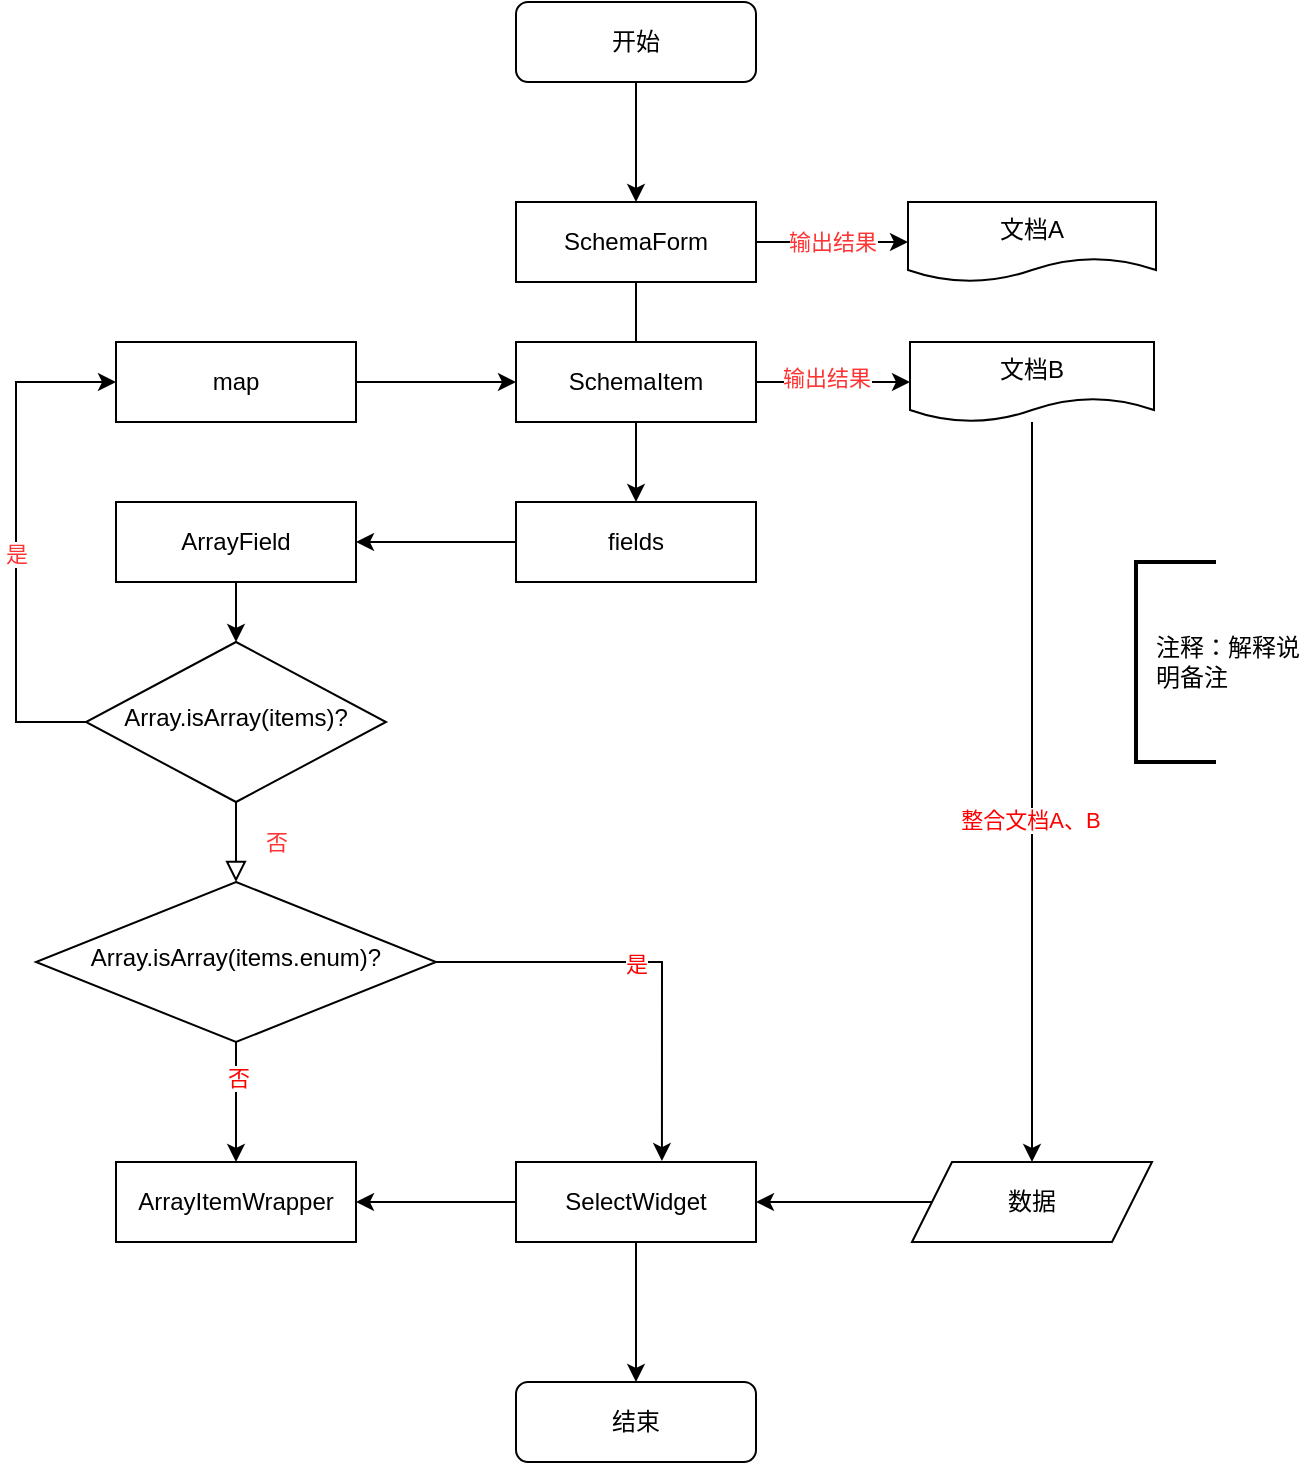 <mxfile version="21.1.2" type="device">
  <diagram id="C5RBs43oDa-KdzZeNtuy" name="Page-1">
    <mxGraphModel dx="954" dy="727" grid="1" gridSize="10" guides="1" tooltips="1" connect="1" arrows="1" fold="1" page="1" pageScale="1" pageWidth="900" pageHeight="1600" math="0" shadow="0">
      <root>
        <mxCell id="WIyWlLk6GJQsqaUBKTNV-0" />
        <mxCell id="WIyWlLk6GJQsqaUBKTNV-1" parent="WIyWlLk6GJQsqaUBKTNV-0" />
        <mxCell id="WQZa8UEeUyDz01iGYJ9n-14" style="edgeStyle=orthogonalEdgeStyle;rounded=0;orthogonalLoop=1;jettySize=auto;html=1;" edge="1" parent="WIyWlLk6GJQsqaUBKTNV-1" source="WIyWlLk6GJQsqaUBKTNV-3" target="WQZa8UEeUyDz01iGYJ9n-2">
          <mxGeometry relative="1" as="geometry" />
        </mxCell>
        <mxCell id="WIyWlLk6GJQsqaUBKTNV-3" value="开始" style="rounded=1;whiteSpace=wrap;html=1;fontSize=12;glass=0;strokeWidth=1;shadow=0;" parent="WIyWlLk6GJQsqaUBKTNV-1" vertex="1">
          <mxGeometry x="380" y="90" width="120" height="40" as="geometry" />
        </mxCell>
        <mxCell id="WIyWlLk6GJQsqaUBKTNV-4" value="&lt;font color=&quot;#ff3333&quot;&gt;否&lt;/font&gt;" style="rounded=0;html=1;jettySize=auto;orthogonalLoop=1;fontSize=11;endArrow=block;endFill=0;endSize=8;strokeWidth=1;shadow=0;labelBackgroundColor=none;edgeStyle=orthogonalEdgeStyle;" parent="WIyWlLk6GJQsqaUBKTNV-1" source="WIyWlLk6GJQsqaUBKTNV-6" target="WIyWlLk6GJQsqaUBKTNV-10" edge="1">
          <mxGeometry y="20" relative="1" as="geometry">
            <mxPoint as="offset" />
          </mxGeometry>
        </mxCell>
        <mxCell id="WQZa8UEeUyDz01iGYJ9n-19" style="edgeStyle=orthogonalEdgeStyle;rounded=0;orthogonalLoop=1;jettySize=auto;html=1;entryX=0;entryY=0.5;entryDx=0;entryDy=0;" edge="1" parent="WIyWlLk6GJQsqaUBKTNV-1" source="WIyWlLk6GJQsqaUBKTNV-6" target="WQZa8UEeUyDz01iGYJ9n-17">
          <mxGeometry relative="1" as="geometry">
            <Array as="points">
              <mxPoint x="130" y="450" />
              <mxPoint x="130" y="280" />
            </Array>
          </mxGeometry>
        </mxCell>
        <mxCell id="WQZa8UEeUyDz01iGYJ9n-20" value="&lt;font color=&quot;#ff3333&quot;&gt;是&lt;/font&gt;" style="edgeLabel;html=1;align=center;verticalAlign=middle;resizable=0;points=[];" vertex="1" connectable="0" parent="WQZa8UEeUyDz01iGYJ9n-19">
          <mxGeometry x="-0.055" relative="1" as="geometry">
            <mxPoint y="1" as="offset" />
          </mxGeometry>
        </mxCell>
        <mxCell id="WIyWlLk6GJQsqaUBKTNV-6" value="Array.isArray(items)?" style="rhombus;whiteSpace=wrap;html=1;shadow=0;fontFamily=Helvetica;fontSize=12;align=center;strokeWidth=1;spacing=6;spacingTop=-4;" parent="WIyWlLk6GJQsqaUBKTNV-1" vertex="1">
          <mxGeometry x="165" y="410" width="150" height="80" as="geometry" />
        </mxCell>
        <mxCell id="WQZa8UEeUyDz01iGYJ9n-27" style="edgeStyle=orthogonalEdgeStyle;rounded=0;orthogonalLoop=1;jettySize=auto;html=1;entryX=0.5;entryY=0;entryDx=0;entryDy=0;" edge="1" parent="WIyWlLk6GJQsqaUBKTNV-1" source="WIyWlLk6GJQsqaUBKTNV-10" target="WQZa8UEeUyDz01iGYJ9n-23">
          <mxGeometry relative="1" as="geometry" />
        </mxCell>
        <mxCell id="WQZa8UEeUyDz01iGYJ9n-32" value="&lt;font color=&quot;#ff0000&quot;&gt;否&lt;/font&gt;" style="edgeLabel;html=1;align=center;verticalAlign=middle;resizable=0;points=[];" vertex="1" connectable="0" parent="WQZa8UEeUyDz01iGYJ9n-27">
          <mxGeometry x="-0.42" y="1" relative="1" as="geometry">
            <mxPoint as="offset" />
          </mxGeometry>
        </mxCell>
        <mxCell id="WQZa8UEeUyDz01iGYJ9n-28" style="edgeStyle=orthogonalEdgeStyle;rounded=0;orthogonalLoop=1;jettySize=auto;html=1;entryX=0.608;entryY=-0.012;entryDx=0;entryDy=0;entryPerimeter=0;" edge="1" parent="WIyWlLk6GJQsqaUBKTNV-1" source="WIyWlLk6GJQsqaUBKTNV-10" target="WQZa8UEeUyDz01iGYJ9n-24">
          <mxGeometry relative="1" as="geometry" />
        </mxCell>
        <mxCell id="WQZa8UEeUyDz01iGYJ9n-31" value="&lt;font color=&quot;#ff0000&quot;&gt;是&lt;/font&gt;" style="edgeLabel;html=1;align=center;verticalAlign=middle;resizable=0;points=[];" vertex="1" connectable="0" parent="WQZa8UEeUyDz01iGYJ9n-28">
          <mxGeometry x="-0.062" relative="1" as="geometry">
            <mxPoint y="1" as="offset" />
          </mxGeometry>
        </mxCell>
        <mxCell id="WIyWlLk6GJQsqaUBKTNV-10" value="Array.isArray(items.enum)?" style="rhombus;whiteSpace=wrap;html=1;shadow=0;fontFamily=Helvetica;fontSize=12;align=center;strokeWidth=1;spacing=6;spacingTop=-4;" parent="WIyWlLk6GJQsqaUBKTNV-1" vertex="1">
          <mxGeometry x="140" y="530" width="200" height="80" as="geometry" />
        </mxCell>
        <mxCell id="WIyWlLk6GJQsqaUBKTNV-11" value="结束" style="rounded=1;whiteSpace=wrap;html=1;fontSize=12;glass=0;strokeWidth=1;shadow=0;" parent="WIyWlLk6GJQsqaUBKTNV-1" vertex="1">
          <mxGeometry x="380" y="780" width="120" height="40" as="geometry" />
        </mxCell>
        <mxCell id="WQZa8UEeUyDz01iGYJ9n-5" value="&lt;font color=&quot;#ff3333&quot;&gt;输出结果&lt;/font&gt;" style="edgeStyle=orthogonalEdgeStyle;rounded=0;orthogonalLoop=1;jettySize=auto;html=1;entryX=0;entryY=0.5;entryDx=0;entryDy=0;" edge="1" parent="WIyWlLk6GJQsqaUBKTNV-1" source="WQZa8UEeUyDz01iGYJ9n-2" target="WQZa8UEeUyDz01iGYJ9n-4">
          <mxGeometry relative="1" as="geometry">
            <mxPoint x="570" y="200" as="targetPoint" />
          </mxGeometry>
        </mxCell>
        <mxCell id="WQZa8UEeUyDz01iGYJ9n-15" value="" style="edgeStyle=orthogonalEdgeStyle;rounded=0;orthogonalLoop=1;jettySize=auto;html=1;" edge="1" parent="WIyWlLk6GJQsqaUBKTNV-1" source="WQZa8UEeUyDz01iGYJ9n-2" target="WQZa8UEeUyDz01iGYJ9n-11">
          <mxGeometry relative="1" as="geometry" />
        </mxCell>
        <mxCell id="WQZa8UEeUyDz01iGYJ9n-2" value="SchemaForm" style="rounded=0;whiteSpace=wrap;html=1;" vertex="1" parent="WIyWlLk6GJQsqaUBKTNV-1">
          <mxGeometry x="380" y="190" width="120" height="40" as="geometry" />
        </mxCell>
        <mxCell id="WQZa8UEeUyDz01iGYJ9n-7" style="edgeStyle=orthogonalEdgeStyle;rounded=0;orthogonalLoop=1;jettySize=auto;html=1;entryX=0;entryY=0.5;entryDx=0;entryDy=0;" edge="1" parent="WIyWlLk6GJQsqaUBKTNV-1" source="WQZa8UEeUyDz01iGYJ9n-3" target="WQZa8UEeUyDz01iGYJ9n-6">
          <mxGeometry relative="1" as="geometry" />
        </mxCell>
        <mxCell id="WQZa8UEeUyDz01iGYJ9n-8" value="&lt;font color=&quot;#ff3333&quot;&gt;输出结果&lt;/font&gt;" style="edgeLabel;html=1;align=center;verticalAlign=middle;resizable=0;points=[];" vertex="1" connectable="0" parent="WQZa8UEeUyDz01iGYJ9n-7">
          <mxGeometry x="-0.103" y="2" relative="1" as="geometry">
            <mxPoint as="offset" />
          </mxGeometry>
        </mxCell>
        <mxCell id="WQZa8UEeUyDz01iGYJ9n-3" value="SchemaItem" style="rounded=0;whiteSpace=wrap;html=1;" vertex="1" parent="WIyWlLk6GJQsqaUBKTNV-1">
          <mxGeometry x="380" y="260" width="120" height="40" as="geometry" />
        </mxCell>
        <mxCell id="WQZa8UEeUyDz01iGYJ9n-4" value="文档A" style="shape=document;whiteSpace=wrap;html=1;boundedLbl=1;" vertex="1" parent="WIyWlLk6GJQsqaUBKTNV-1">
          <mxGeometry x="576" y="190" width="124" height="40" as="geometry" />
        </mxCell>
        <mxCell id="WQZa8UEeUyDz01iGYJ9n-25" style="edgeStyle=orthogonalEdgeStyle;rounded=0;orthogonalLoop=1;jettySize=auto;html=1;entryX=0.5;entryY=0;entryDx=0;entryDy=0;" edge="1" parent="WIyWlLk6GJQsqaUBKTNV-1" source="WQZa8UEeUyDz01iGYJ9n-6" target="WQZa8UEeUyDz01iGYJ9n-22">
          <mxGeometry relative="1" as="geometry" />
        </mxCell>
        <mxCell id="WQZa8UEeUyDz01iGYJ9n-33" value="&lt;font color=&quot;#ff0000&quot;&gt;整合文档A、B&lt;br&gt;&lt;/font&gt;" style="edgeLabel;html=1;align=center;verticalAlign=middle;resizable=0;points=[];" vertex="1" connectable="0" parent="WQZa8UEeUyDz01iGYJ9n-25">
          <mxGeometry x="0.073" y="-1" relative="1" as="geometry">
            <mxPoint as="offset" />
          </mxGeometry>
        </mxCell>
        <mxCell id="WQZa8UEeUyDz01iGYJ9n-6" value="文档B" style="shape=document;whiteSpace=wrap;html=1;boundedLbl=1;" vertex="1" parent="WIyWlLk6GJQsqaUBKTNV-1">
          <mxGeometry x="577" y="260" width="122" height="40" as="geometry" />
        </mxCell>
        <mxCell id="WQZa8UEeUyDz01iGYJ9n-9" value="注释：解释说&lt;br&gt;明备注" style="strokeWidth=2;html=1;shape=mxgraph.flowchart.annotation_1;align=left;pointerEvents=1;spacingLeft=8;" vertex="1" parent="WIyWlLk6GJQsqaUBKTNV-1">
          <mxGeometry x="690" y="370" width="40" height="100" as="geometry" />
        </mxCell>
        <mxCell id="WQZa8UEeUyDz01iGYJ9n-13" style="edgeStyle=orthogonalEdgeStyle;rounded=0;orthogonalLoop=1;jettySize=auto;html=1;entryX=1;entryY=0.5;entryDx=0;entryDy=0;" edge="1" parent="WIyWlLk6GJQsqaUBKTNV-1" source="WQZa8UEeUyDz01iGYJ9n-11" target="WQZa8UEeUyDz01iGYJ9n-12">
          <mxGeometry relative="1" as="geometry" />
        </mxCell>
        <mxCell id="WQZa8UEeUyDz01iGYJ9n-11" value="fields" style="rounded=0;whiteSpace=wrap;html=1;" vertex="1" parent="WIyWlLk6GJQsqaUBKTNV-1">
          <mxGeometry x="380" y="340" width="120" height="40" as="geometry" />
        </mxCell>
        <mxCell id="WQZa8UEeUyDz01iGYJ9n-16" style="edgeStyle=orthogonalEdgeStyle;rounded=0;orthogonalLoop=1;jettySize=auto;html=1;entryX=0.5;entryY=0;entryDx=0;entryDy=0;" edge="1" parent="WIyWlLk6GJQsqaUBKTNV-1" source="WQZa8UEeUyDz01iGYJ9n-12" target="WIyWlLk6GJQsqaUBKTNV-6">
          <mxGeometry relative="1" as="geometry" />
        </mxCell>
        <mxCell id="WQZa8UEeUyDz01iGYJ9n-12" value="ArrayField" style="rounded=0;whiteSpace=wrap;html=1;" vertex="1" parent="WIyWlLk6GJQsqaUBKTNV-1">
          <mxGeometry x="180" y="340" width="120" height="40" as="geometry" />
        </mxCell>
        <mxCell id="WQZa8UEeUyDz01iGYJ9n-21" style="edgeStyle=orthogonalEdgeStyle;rounded=0;orthogonalLoop=1;jettySize=auto;html=1;entryX=0;entryY=0.5;entryDx=0;entryDy=0;" edge="1" parent="WIyWlLk6GJQsqaUBKTNV-1" source="WQZa8UEeUyDz01iGYJ9n-17" target="WQZa8UEeUyDz01iGYJ9n-3">
          <mxGeometry relative="1" as="geometry" />
        </mxCell>
        <mxCell id="WQZa8UEeUyDz01iGYJ9n-17" value="map" style="rounded=0;whiteSpace=wrap;html=1;" vertex="1" parent="WIyWlLk6GJQsqaUBKTNV-1">
          <mxGeometry x="180" y="260" width="120" height="40" as="geometry" />
        </mxCell>
        <mxCell id="WQZa8UEeUyDz01iGYJ9n-26" style="edgeStyle=orthogonalEdgeStyle;rounded=0;orthogonalLoop=1;jettySize=auto;html=1;entryX=1;entryY=0.5;entryDx=0;entryDy=0;" edge="1" parent="WIyWlLk6GJQsqaUBKTNV-1" source="WQZa8UEeUyDz01iGYJ9n-22" target="WQZa8UEeUyDz01iGYJ9n-24">
          <mxGeometry relative="1" as="geometry" />
        </mxCell>
        <mxCell id="WQZa8UEeUyDz01iGYJ9n-22" value="数据" style="shape=parallelogram;perimeter=parallelogramPerimeter;whiteSpace=wrap;html=1;fixedSize=1;" vertex="1" parent="WIyWlLk6GJQsqaUBKTNV-1">
          <mxGeometry x="578" y="670" width="120" height="40" as="geometry" />
        </mxCell>
        <mxCell id="WQZa8UEeUyDz01iGYJ9n-23" value="ArrayItemWrapper" style="rounded=0;whiteSpace=wrap;html=1;" vertex="1" parent="WIyWlLk6GJQsqaUBKTNV-1">
          <mxGeometry x="180" y="670" width="120" height="40" as="geometry" />
        </mxCell>
        <mxCell id="WQZa8UEeUyDz01iGYJ9n-29" style="edgeStyle=orthogonalEdgeStyle;rounded=0;orthogonalLoop=1;jettySize=auto;html=1;entryX=0.5;entryY=0;entryDx=0;entryDy=0;" edge="1" parent="WIyWlLk6GJQsqaUBKTNV-1" source="WQZa8UEeUyDz01iGYJ9n-24" target="WIyWlLk6GJQsqaUBKTNV-11">
          <mxGeometry relative="1" as="geometry">
            <mxPoint x="450" y="780" as="targetPoint" />
            <Array as="points" />
          </mxGeometry>
        </mxCell>
        <mxCell id="WQZa8UEeUyDz01iGYJ9n-30" style="edgeStyle=orthogonalEdgeStyle;rounded=0;orthogonalLoop=1;jettySize=auto;html=1;entryX=1;entryY=0.5;entryDx=0;entryDy=0;" edge="1" parent="WIyWlLk6GJQsqaUBKTNV-1" source="WQZa8UEeUyDz01iGYJ9n-24" target="WQZa8UEeUyDz01iGYJ9n-23">
          <mxGeometry relative="1" as="geometry" />
        </mxCell>
        <mxCell id="WQZa8UEeUyDz01iGYJ9n-24" value="SelectWidget" style="rounded=0;whiteSpace=wrap;html=1;" vertex="1" parent="WIyWlLk6GJQsqaUBKTNV-1">
          <mxGeometry x="380" y="670" width="120" height="40" as="geometry" />
        </mxCell>
      </root>
    </mxGraphModel>
  </diagram>
</mxfile>
